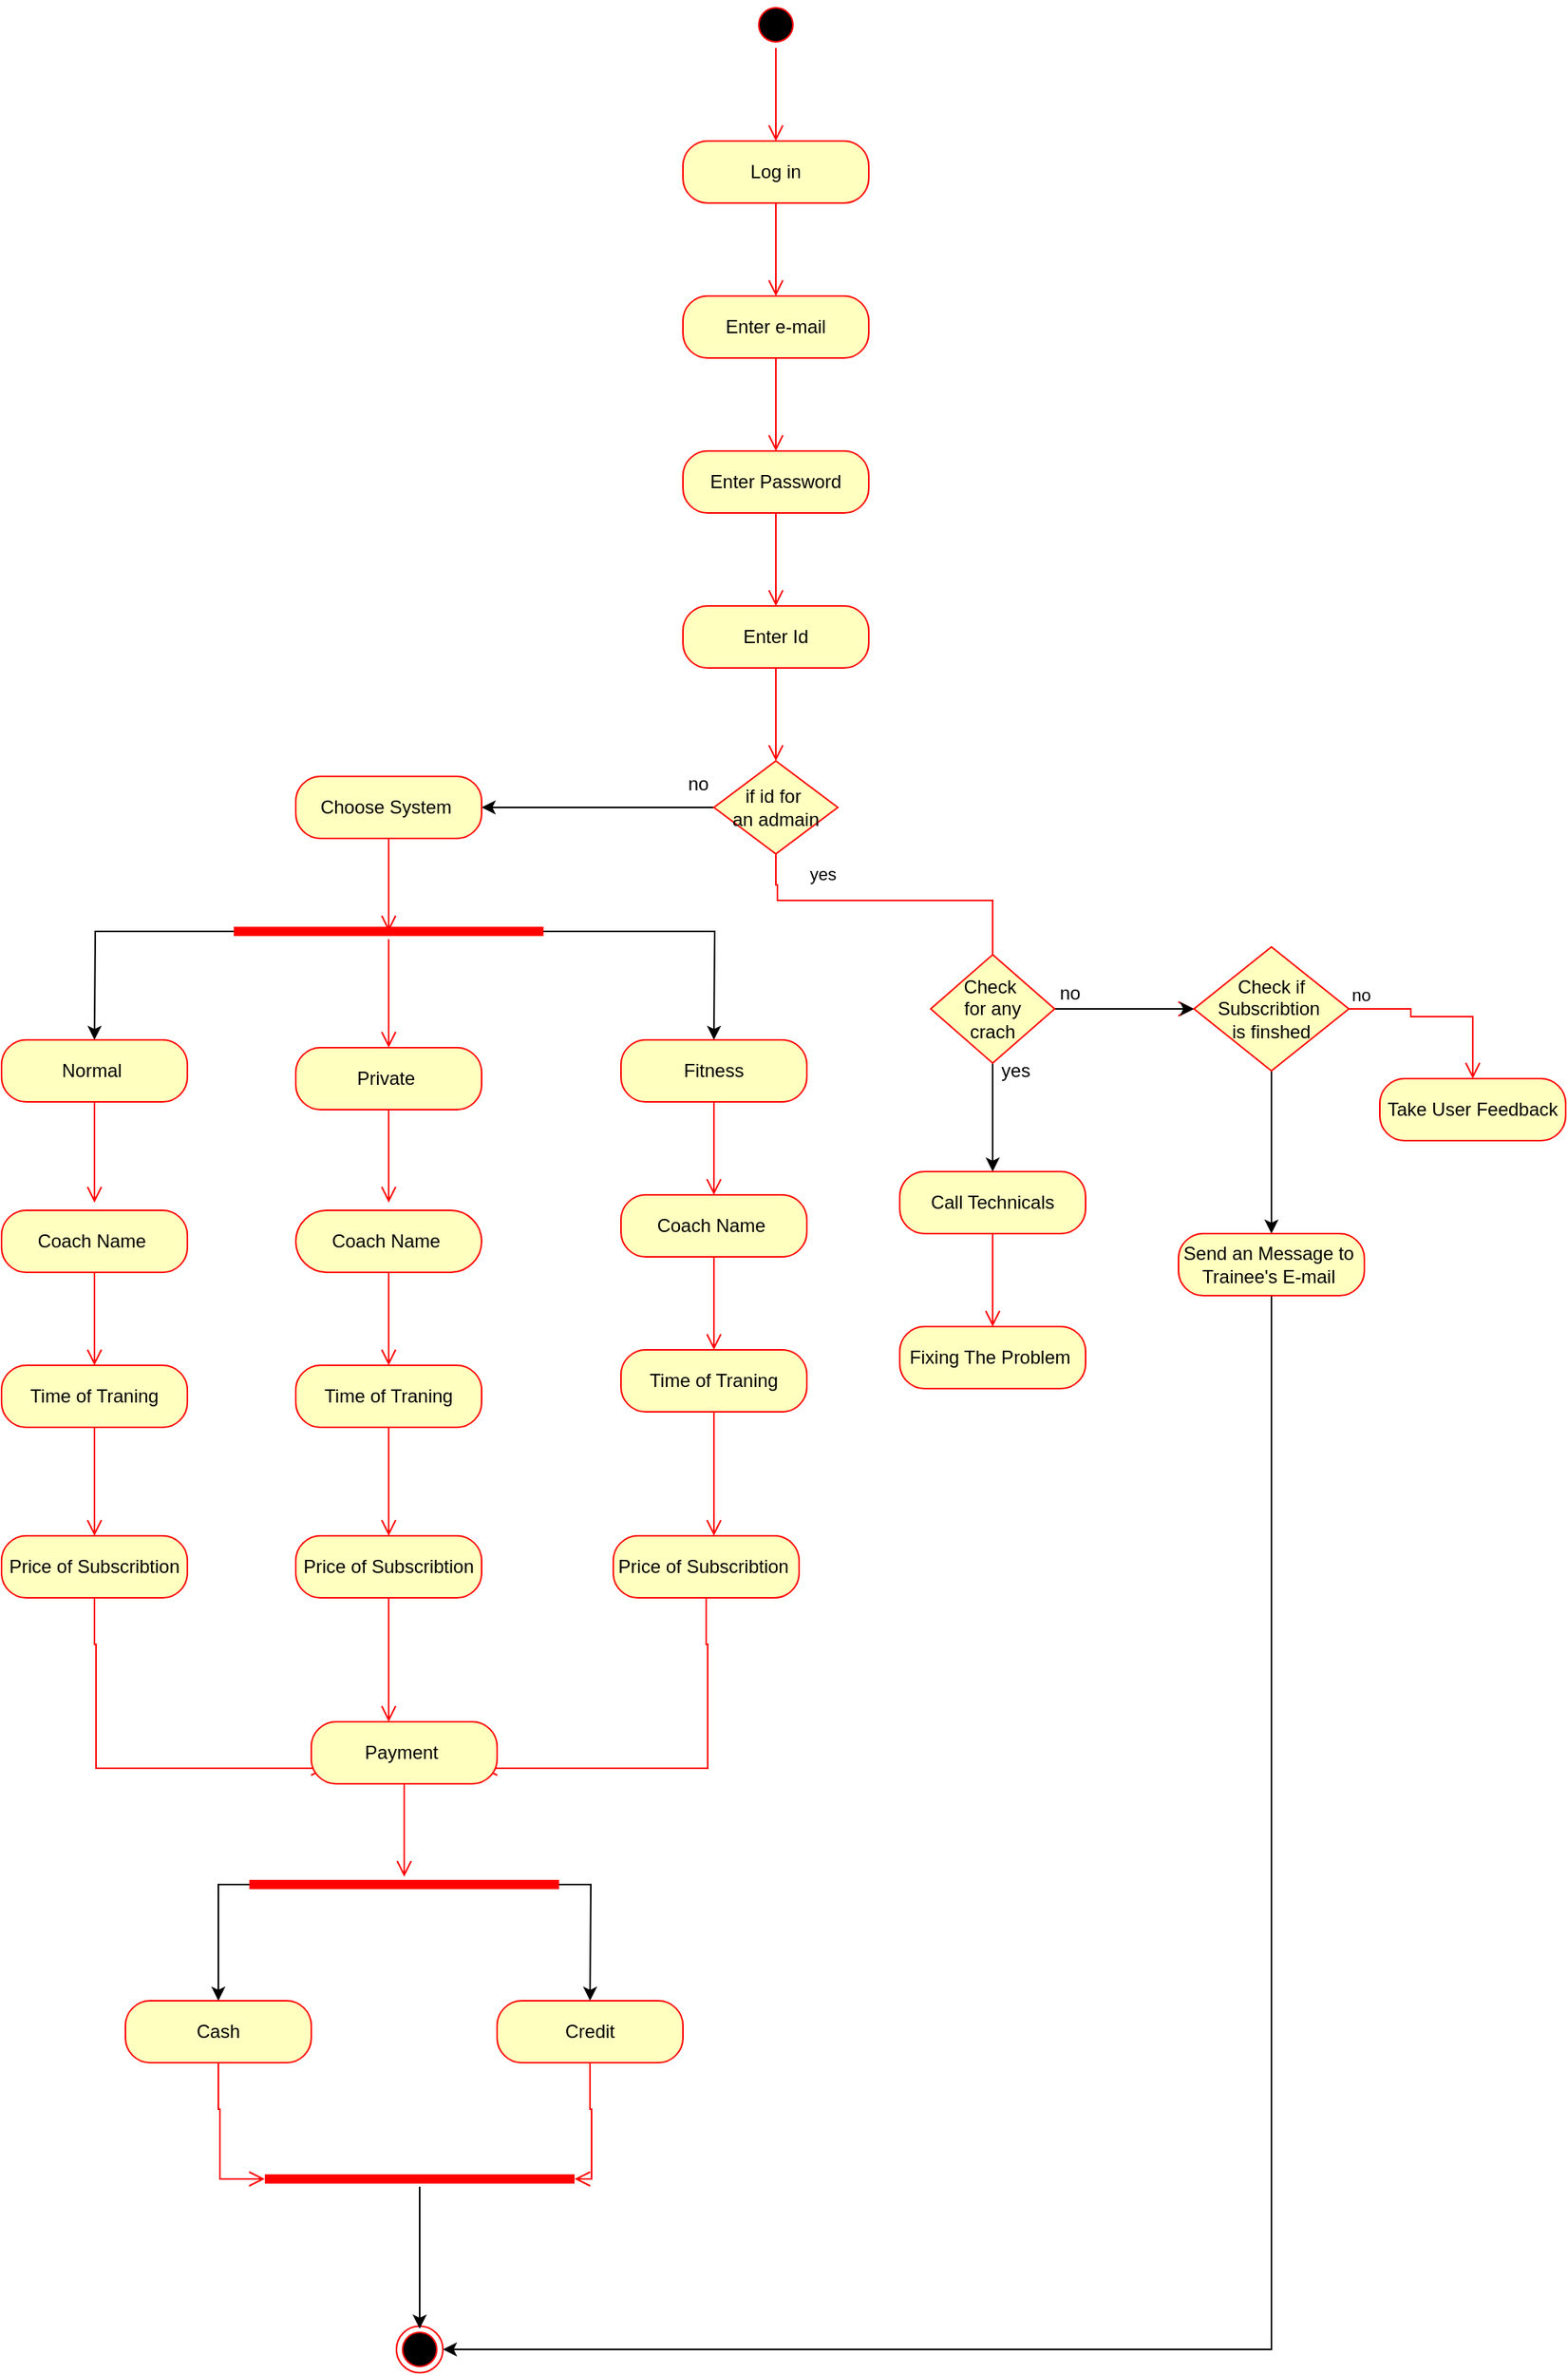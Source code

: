 <mxfile version="24.0.4" type="device">
  <diagram name="Page-1" id="DxHeQa0PzNd_tEk7DxCd">
    <mxGraphModel dx="1900" dy="621" grid="1" gridSize="10" guides="1" tooltips="1" connect="1" arrows="1" fold="1" page="1" pageScale="1" pageWidth="850" pageHeight="1100" math="0" shadow="0">
      <root>
        <mxCell id="0" />
        <mxCell id="1" parent="0" />
        <mxCell id="Qf0XcYmbhfl3CTzlUBcn-1" value="" style="ellipse;html=1;shape=startState;fillColor=#000000;strokeColor=#ff0000;" vertex="1" parent="1">
          <mxGeometry x="425" y="180" width="30" height="30" as="geometry" />
        </mxCell>
        <mxCell id="Qf0XcYmbhfl3CTzlUBcn-2" value="" style="edgeStyle=orthogonalEdgeStyle;html=1;verticalAlign=bottom;endArrow=open;endSize=8;strokeColor=#ff0000;rounded=0;" edge="1" source="Qf0XcYmbhfl3CTzlUBcn-1" parent="1">
          <mxGeometry relative="1" as="geometry">
            <mxPoint x="440" y="270" as="targetPoint" />
          </mxGeometry>
        </mxCell>
        <mxCell id="Qf0XcYmbhfl3CTzlUBcn-3" value="Log in" style="rounded=1;whiteSpace=wrap;html=1;arcSize=40;fontColor=#000000;fillColor=#ffffc0;strokeColor=#ff0000;" vertex="1" parent="1">
          <mxGeometry x="380" y="270" width="120" height="40" as="geometry" />
        </mxCell>
        <mxCell id="Qf0XcYmbhfl3CTzlUBcn-4" value="" style="edgeStyle=orthogonalEdgeStyle;html=1;verticalAlign=bottom;endArrow=open;endSize=8;strokeColor=#ff0000;rounded=0;" edge="1" source="Qf0XcYmbhfl3CTzlUBcn-3" parent="1">
          <mxGeometry relative="1" as="geometry">
            <mxPoint x="440" y="370" as="targetPoint" />
          </mxGeometry>
        </mxCell>
        <mxCell id="Qf0XcYmbhfl3CTzlUBcn-5" value="" style="ellipse;html=1;shape=endState;fillColor=#000000;strokeColor=#ff0000;" vertex="1" parent="1">
          <mxGeometry x="195" y="1680" width="30" height="30" as="geometry" />
        </mxCell>
        <mxCell id="Qf0XcYmbhfl3CTzlUBcn-6" value="Enter e-mail" style="rounded=1;whiteSpace=wrap;html=1;arcSize=40;fontColor=#000000;fillColor=#ffffc0;strokeColor=#ff0000;" vertex="1" parent="1">
          <mxGeometry x="380" y="370" width="120" height="40" as="geometry" />
        </mxCell>
        <mxCell id="Qf0XcYmbhfl3CTzlUBcn-7" value="" style="edgeStyle=orthogonalEdgeStyle;html=1;verticalAlign=bottom;endArrow=open;endSize=8;strokeColor=#ff0000;rounded=0;" edge="1" source="Qf0XcYmbhfl3CTzlUBcn-6" parent="1">
          <mxGeometry relative="1" as="geometry">
            <mxPoint x="440" y="470" as="targetPoint" />
          </mxGeometry>
        </mxCell>
        <mxCell id="Qf0XcYmbhfl3CTzlUBcn-8" value="Enter Password" style="rounded=1;whiteSpace=wrap;html=1;arcSize=40;fontColor=#000000;fillColor=#ffffc0;strokeColor=#ff0000;" vertex="1" parent="1">
          <mxGeometry x="380" y="470" width="120" height="40" as="geometry" />
        </mxCell>
        <mxCell id="Qf0XcYmbhfl3CTzlUBcn-9" value="" style="edgeStyle=orthogonalEdgeStyle;html=1;verticalAlign=bottom;endArrow=open;endSize=8;strokeColor=#ff0000;rounded=0;" edge="1" source="Qf0XcYmbhfl3CTzlUBcn-8" parent="1">
          <mxGeometry relative="1" as="geometry">
            <mxPoint x="440" y="570" as="targetPoint" />
          </mxGeometry>
        </mxCell>
        <mxCell id="Qf0XcYmbhfl3CTzlUBcn-10" value="Enter Id" style="rounded=1;whiteSpace=wrap;html=1;arcSize=40;fontColor=#000000;fillColor=#ffffc0;strokeColor=#ff0000;" vertex="1" parent="1">
          <mxGeometry x="380" y="570" width="120" height="40" as="geometry" />
        </mxCell>
        <mxCell id="Qf0XcYmbhfl3CTzlUBcn-11" value="" style="edgeStyle=orthogonalEdgeStyle;html=1;verticalAlign=bottom;endArrow=open;endSize=8;strokeColor=#ff0000;rounded=0;" edge="1" source="Qf0XcYmbhfl3CTzlUBcn-10" parent="1">
          <mxGeometry relative="1" as="geometry">
            <mxPoint x="440" y="670" as="targetPoint" />
          </mxGeometry>
        </mxCell>
        <mxCell id="Qf0XcYmbhfl3CTzlUBcn-27" style="edgeStyle=orthogonalEdgeStyle;rounded=0;orthogonalLoop=1;jettySize=auto;html=1;exitX=0;exitY=0.5;exitDx=0;exitDy=0;" edge="1" parent="1" source="Qf0XcYmbhfl3CTzlUBcn-19">
          <mxGeometry relative="1" as="geometry">
            <mxPoint x="250" y="700" as="targetPoint" />
          </mxGeometry>
        </mxCell>
        <mxCell id="Qf0XcYmbhfl3CTzlUBcn-19" value="if id for&amp;nbsp;&lt;div&gt;an admain&lt;/div&gt;" style="rhombus;whiteSpace=wrap;html=1;fontColor=#000000;fillColor=#ffffc0;strokeColor=#ff0000;" vertex="1" parent="1">
          <mxGeometry x="400" y="670" width="80" height="60" as="geometry" />
        </mxCell>
        <mxCell id="Qf0XcYmbhfl3CTzlUBcn-21" value="yes" style="edgeStyle=orthogonalEdgeStyle;html=1;align=left;verticalAlign=top;endArrow=open;endSize=8;strokeColor=#ff0000;rounded=0;exitX=0.5;exitY=1;exitDx=0;exitDy=0;" edge="1" source="Qf0XcYmbhfl3CTzlUBcn-19" parent="1" target="Qf0XcYmbhfl3CTzlUBcn-36">
          <mxGeometry x="-1" y="20" relative="1" as="geometry">
            <mxPoint x="760" y="760" as="targetPoint" />
            <Array as="points">
              <mxPoint x="440" y="750" />
              <mxPoint x="441" y="750" />
              <mxPoint x="441" y="760" />
              <mxPoint x="580" y="760" />
              <mxPoint x="580" y="830" />
            </Array>
            <mxPoint as="offset" />
          </mxGeometry>
        </mxCell>
        <mxCell id="Qf0XcYmbhfl3CTzlUBcn-26" style="edgeStyle=orthogonalEdgeStyle;rounded=0;orthogonalLoop=1;jettySize=auto;html=1;" edge="1" parent="1" source="Qf0XcYmbhfl3CTzlUBcn-23">
          <mxGeometry relative="1" as="geometry">
            <mxPoint x="580" y="935" as="targetPoint" />
          </mxGeometry>
        </mxCell>
        <mxCell id="Qf0XcYmbhfl3CTzlUBcn-29" style="edgeStyle=orthogonalEdgeStyle;rounded=0;orthogonalLoop=1;jettySize=auto;html=1;exitX=1;exitY=0.5;exitDx=0;exitDy=0;" edge="1" parent="1" source="Qf0XcYmbhfl3CTzlUBcn-23">
          <mxGeometry relative="1" as="geometry">
            <mxPoint x="710" y="830" as="targetPoint" />
          </mxGeometry>
        </mxCell>
        <mxCell id="Qf0XcYmbhfl3CTzlUBcn-23" value="Check&amp;nbsp;&lt;div&gt;for any&lt;/div&gt;&lt;div&gt;crach&lt;/div&gt;" style="rhombus;whiteSpace=wrap;html=1;fontColor=#000000;fillColor=#ffffc0;strokeColor=#ff0000;" vertex="1" parent="1">
          <mxGeometry x="540" y="795" width="80" height="70" as="geometry" />
        </mxCell>
        <mxCell id="Qf0XcYmbhfl3CTzlUBcn-28" value="yes" style="text;html=1;align=center;verticalAlign=middle;whiteSpace=wrap;rounded=0;" vertex="1" parent="1">
          <mxGeometry x="565" y="855" width="60" height="30" as="geometry" />
        </mxCell>
        <mxCell id="Qf0XcYmbhfl3CTzlUBcn-30" value="no" style="text;html=1;align=center;verticalAlign=middle;whiteSpace=wrap;rounded=0;" vertex="1" parent="1">
          <mxGeometry x="600" y="805" width="60" height="30" as="geometry" />
        </mxCell>
        <mxCell id="Qf0XcYmbhfl3CTzlUBcn-31" value="no" style="text;html=1;align=center;verticalAlign=middle;whiteSpace=wrap;rounded=0;" vertex="1" parent="1">
          <mxGeometry x="360" y="670" width="60" height="30" as="geometry" />
        </mxCell>
        <mxCell id="Qf0XcYmbhfl3CTzlUBcn-32" value="Call Technicals" style="rounded=1;whiteSpace=wrap;html=1;arcSize=40;fontColor=#000000;fillColor=#ffffc0;strokeColor=#ff0000;" vertex="1" parent="1">
          <mxGeometry x="520" y="935" width="120" height="40" as="geometry" />
        </mxCell>
        <mxCell id="Qf0XcYmbhfl3CTzlUBcn-33" value="" style="edgeStyle=orthogonalEdgeStyle;html=1;verticalAlign=bottom;endArrow=open;endSize=8;strokeColor=#ff0000;rounded=0;" edge="1" source="Qf0XcYmbhfl3CTzlUBcn-32" parent="1">
          <mxGeometry relative="1" as="geometry">
            <mxPoint x="580" y="1035" as="targetPoint" />
          </mxGeometry>
        </mxCell>
        <mxCell id="Qf0XcYmbhfl3CTzlUBcn-34" value="Fixing The Problem&amp;nbsp;" style="rounded=1;whiteSpace=wrap;html=1;arcSize=40;fontColor=#000000;fillColor=#ffffc0;strokeColor=#ff0000;" vertex="1" parent="1">
          <mxGeometry x="520" y="1035" width="120" height="40" as="geometry" />
        </mxCell>
        <mxCell id="Qf0XcYmbhfl3CTzlUBcn-47" style="edgeStyle=orthogonalEdgeStyle;rounded=0;orthogonalLoop=1;jettySize=auto;html=1;entryX=0.5;entryY=0;entryDx=0;entryDy=0;" edge="1" parent="1" source="Qf0XcYmbhfl3CTzlUBcn-36" target="Qf0XcYmbhfl3CTzlUBcn-43">
          <mxGeometry relative="1" as="geometry" />
        </mxCell>
        <mxCell id="Qf0XcYmbhfl3CTzlUBcn-36" value="Check if Subscribtion&amp;nbsp;&lt;div&gt;is finshed&lt;/div&gt;" style="rhombus;whiteSpace=wrap;html=1;fontColor=#000000;fillColor=#ffffc0;strokeColor=#ff0000;" vertex="1" parent="1">
          <mxGeometry x="710" y="790" width="100" height="80" as="geometry" />
        </mxCell>
        <mxCell id="Qf0XcYmbhfl3CTzlUBcn-37" value="no" style="edgeStyle=orthogonalEdgeStyle;html=1;align=left;verticalAlign=bottom;endArrow=open;endSize=8;strokeColor=#ff0000;rounded=0;" edge="1" source="Qf0XcYmbhfl3CTzlUBcn-36" parent="1">
          <mxGeometry x="-1" relative="1" as="geometry">
            <mxPoint x="890" y="875" as="targetPoint" />
            <Array as="points">
              <mxPoint x="850" y="830" />
              <mxPoint x="850" y="835" />
              <mxPoint x="890" y="835" />
            </Array>
          </mxGeometry>
        </mxCell>
        <mxCell id="Qf0XcYmbhfl3CTzlUBcn-39" value="Take User Feedback" style="rounded=1;whiteSpace=wrap;html=1;arcSize=40;fontColor=#000000;fillColor=#ffffc0;strokeColor=#ff0000;" vertex="1" parent="1">
          <mxGeometry x="830" y="875" width="120" height="40" as="geometry" />
        </mxCell>
        <mxCell id="Qf0XcYmbhfl3CTzlUBcn-107" style="edgeStyle=orthogonalEdgeStyle;rounded=0;orthogonalLoop=1;jettySize=auto;html=1;entryX=1;entryY=0.5;entryDx=0;entryDy=0;" edge="1" parent="1" source="Qf0XcYmbhfl3CTzlUBcn-43" target="Qf0XcYmbhfl3CTzlUBcn-5">
          <mxGeometry relative="1" as="geometry">
            <Array as="points">
              <mxPoint x="760" y="1695" />
            </Array>
          </mxGeometry>
        </mxCell>
        <mxCell id="Qf0XcYmbhfl3CTzlUBcn-43" value="Send an Message to&amp;nbsp;&lt;div&gt;Trainee&#39;s E-mail&amp;nbsp;&lt;/div&gt;" style="rounded=1;whiteSpace=wrap;html=1;arcSize=40;fontColor=#000000;fillColor=#ffffc0;strokeColor=#ff0000;" vertex="1" parent="1">
          <mxGeometry x="700" y="975" width="120" height="40" as="geometry" />
        </mxCell>
        <mxCell id="Qf0XcYmbhfl3CTzlUBcn-48" value="Choose System&amp;nbsp;" style="rounded=1;whiteSpace=wrap;html=1;arcSize=40;fontColor=#000000;fillColor=#ffffc0;strokeColor=#ff0000;" vertex="1" parent="1">
          <mxGeometry x="130" y="680" width="120" height="40" as="geometry" />
        </mxCell>
        <mxCell id="Qf0XcYmbhfl3CTzlUBcn-49" value="" style="edgeStyle=orthogonalEdgeStyle;html=1;verticalAlign=bottom;endArrow=open;endSize=8;strokeColor=#ff0000;rounded=0;" edge="1" source="Qf0XcYmbhfl3CTzlUBcn-48" parent="1">
          <mxGeometry relative="1" as="geometry">
            <mxPoint x="190" y="780" as="targetPoint" />
          </mxGeometry>
        </mxCell>
        <mxCell id="Qf0XcYmbhfl3CTzlUBcn-52" style="edgeStyle=orthogonalEdgeStyle;rounded=0;orthogonalLoop=1;jettySize=auto;html=1;exitX=1;exitY=0.5;exitDx=0;exitDy=0;exitPerimeter=0;" edge="1" parent="1" source="Qf0XcYmbhfl3CTzlUBcn-50">
          <mxGeometry relative="1" as="geometry">
            <mxPoint x="400" y="850" as="targetPoint" />
          </mxGeometry>
        </mxCell>
        <mxCell id="Qf0XcYmbhfl3CTzlUBcn-53" style="edgeStyle=orthogonalEdgeStyle;rounded=0;orthogonalLoop=1;jettySize=auto;html=1;" edge="1" parent="1" source="Qf0XcYmbhfl3CTzlUBcn-50">
          <mxGeometry relative="1" as="geometry">
            <mxPoint y="850" as="targetPoint" />
          </mxGeometry>
        </mxCell>
        <mxCell id="Qf0XcYmbhfl3CTzlUBcn-50" value="" style="shape=line;html=1;strokeWidth=6;strokeColor=#ff0000;" vertex="1" parent="1">
          <mxGeometry x="90" y="775" width="200" height="10" as="geometry" />
        </mxCell>
        <mxCell id="Qf0XcYmbhfl3CTzlUBcn-51" value="" style="edgeStyle=orthogonalEdgeStyle;html=1;verticalAlign=bottom;endArrow=open;endSize=8;strokeColor=#ff0000;rounded=0;" edge="1" source="Qf0XcYmbhfl3CTzlUBcn-50" parent="1">
          <mxGeometry relative="1" as="geometry">
            <mxPoint x="190" y="855" as="targetPoint" />
          </mxGeometry>
        </mxCell>
        <mxCell id="Qf0XcYmbhfl3CTzlUBcn-54" value="Normal&amp;nbsp;" style="rounded=1;whiteSpace=wrap;html=1;arcSize=40;fontColor=#000000;fillColor=#ffffc0;strokeColor=#ff0000;" vertex="1" parent="1">
          <mxGeometry x="-60" y="850" width="120" height="40" as="geometry" />
        </mxCell>
        <mxCell id="Qf0XcYmbhfl3CTzlUBcn-55" value="" style="edgeStyle=orthogonalEdgeStyle;html=1;verticalAlign=bottom;endArrow=open;endSize=8;strokeColor=#ff0000;rounded=0;" edge="1" source="Qf0XcYmbhfl3CTzlUBcn-54" parent="1">
          <mxGeometry relative="1" as="geometry">
            <mxPoint y="955" as="targetPoint" />
          </mxGeometry>
        </mxCell>
        <mxCell id="Qf0XcYmbhfl3CTzlUBcn-56" value="Private&amp;nbsp;" style="rounded=1;whiteSpace=wrap;html=1;arcSize=40;fontColor=#000000;fillColor=#ffffc0;strokeColor=#ff0000;" vertex="1" parent="1">
          <mxGeometry x="130" y="855" width="120" height="40" as="geometry" />
        </mxCell>
        <mxCell id="Qf0XcYmbhfl3CTzlUBcn-57" value="" style="edgeStyle=orthogonalEdgeStyle;html=1;verticalAlign=bottom;endArrow=open;endSize=8;strokeColor=#ff0000;rounded=0;" edge="1" source="Qf0XcYmbhfl3CTzlUBcn-56" parent="1">
          <mxGeometry relative="1" as="geometry">
            <mxPoint x="190" y="955" as="targetPoint" />
          </mxGeometry>
        </mxCell>
        <mxCell id="Qf0XcYmbhfl3CTzlUBcn-58" value="Fitness" style="rounded=1;whiteSpace=wrap;html=1;arcSize=40;fontColor=#000000;fillColor=#ffffc0;strokeColor=#ff0000;" vertex="1" parent="1">
          <mxGeometry x="340" y="850" width="120" height="40" as="geometry" />
        </mxCell>
        <mxCell id="Qf0XcYmbhfl3CTzlUBcn-59" value="" style="edgeStyle=orthogonalEdgeStyle;html=1;verticalAlign=bottom;endArrow=open;endSize=8;strokeColor=#ff0000;rounded=0;" edge="1" source="Qf0XcYmbhfl3CTzlUBcn-58" parent="1">
          <mxGeometry relative="1" as="geometry">
            <mxPoint x="400" y="950" as="targetPoint" />
          </mxGeometry>
        </mxCell>
        <mxCell id="Qf0XcYmbhfl3CTzlUBcn-60" value="Coach Name&amp;nbsp;" style="rounded=1;whiteSpace=wrap;html=1;arcSize=40;fontColor=#000000;fillColor=#ffffc0;strokeColor=#ff0000;" vertex="1" parent="1">
          <mxGeometry x="-60" y="960" width="120" height="40" as="geometry" />
        </mxCell>
        <mxCell id="Qf0XcYmbhfl3CTzlUBcn-61" value="" style="edgeStyle=orthogonalEdgeStyle;html=1;verticalAlign=bottom;endArrow=open;endSize=8;strokeColor=#ff0000;rounded=0;" edge="1" source="Qf0XcYmbhfl3CTzlUBcn-60" parent="1">
          <mxGeometry relative="1" as="geometry">
            <mxPoint y="1060" as="targetPoint" />
          </mxGeometry>
        </mxCell>
        <mxCell id="Qf0XcYmbhfl3CTzlUBcn-62" value="Coach Name&amp;nbsp;" style="rounded=1;whiteSpace=wrap;html=1;arcSize=50;fontColor=#000000;fillColor=#ffffc0;strokeColor=#ff0000;" vertex="1" parent="1">
          <mxGeometry x="130" y="960" width="120" height="40" as="geometry" />
        </mxCell>
        <mxCell id="Qf0XcYmbhfl3CTzlUBcn-63" value="" style="edgeStyle=orthogonalEdgeStyle;html=1;verticalAlign=bottom;endArrow=open;endSize=8;strokeColor=#ff0000;rounded=0;" edge="1" source="Qf0XcYmbhfl3CTzlUBcn-62" parent="1">
          <mxGeometry relative="1" as="geometry">
            <mxPoint x="190" y="1060" as="targetPoint" />
          </mxGeometry>
        </mxCell>
        <mxCell id="Qf0XcYmbhfl3CTzlUBcn-64" value="Coach Name&amp;nbsp;" style="rounded=1;whiteSpace=wrap;html=1;arcSize=40;fontColor=#000000;fillColor=#ffffc0;strokeColor=#ff0000;" vertex="1" parent="1">
          <mxGeometry x="340" y="950" width="120" height="40" as="geometry" />
        </mxCell>
        <mxCell id="Qf0XcYmbhfl3CTzlUBcn-65" value="" style="edgeStyle=orthogonalEdgeStyle;html=1;verticalAlign=bottom;endArrow=open;endSize=8;strokeColor=#ff0000;rounded=0;" edge="1" source="Qf0XcYmbhfl3CTzlUBcn-64" parent="1">
          <mxGeometry relative="1" as="geometry">
            <mxPoint x="400" y="1050" as="targetPoint" />
          </mxGeometry>
        </mxCell>
        <mxCell id="Qf0XcYmbhfl3CTzlUBcn-66" value="Time of Traning" style="rounded=1;whiteSpace=wrap;html=1;arcSize=40;fontColor=#000000;fillColor=#ffffc0;strokeColor=#ff0000;" vertex="1" parent="1">
          <mxGeometry x="-60" y="1060" width="120" height="40" as="geometry" />
        </mxCell>
        <mxCell id="Qf0XcYmbhfl3CTzlUBcn-67" value="" style="edgeStyle=orthogonalEdgeStyle;html=1;verticalAlign=bottom;endArrow=open;endSize=8;strokeColor=#ff0000;rounded=0;" edge="1" source="Qf0XcYmbhfl3CTzlUBcn-66" parent="1">
          <mxGeometry relative="1" as="geometry">
            <mxPoint y="1170" as="targetPoint" />
          </mxGeometry>
        </mxCell>
        <mxCell id="Qf0XcYmbhfl3CTzlUBcn-68" value="Time of Traning" style="rounded=1;whiteSpace=wrap;html=1;arcSize=40;fontColor=#000000;fillColor=#ffffc0;strokeColor=#ff0000;" vertex="1" parent="1">
          <mxGeometry x="130" y="1060" width="120" height="40" as="geometry" />
        </mxCell>
        <mxCell id="Qf0XcYmbhfl3CTzlUBcn-69" value="" style="edgeStyle=orthogonalEdgeStyle;html=1;verticalAlign=bottom;endArrow=open;endSize=8;strokeColor=#ff0000;rounded=0;" edge="1" source="Qf0XcYmbhfl3CTzlUBcn-68" parent="1">
          <mxGeometry relative="1" as="geometry">
            <mxPoint x="190" y="1170" as="targetPoint" />
          </mxGeometry>
        </mxCell>
        <mxCell id="Qf0XcYmbhfl3CTzlUBcn-70" value="Time of Traning" style="rounded=1;whiteSpace=wrap;html=1;arcSize=40;fontColor=#000000;fillColor=#ffffc0;strokeColor=#ff0000;" vertex="1" parent="1">
          <mxGeometry x="340" y="1050" width="120" height="40" as="geometry" />
        </mxCell>
        <mxCell id="Qf0XcYmbhfl3CTzlUBcn-71" value="" style="edgeStyle=orthogonalEdgeStyle;html=1;verticalAlign=bottom;endArrow=open;endSize=8;strokeColor=#ff0000;rounded=0;" edge="1" source="Qf0XcYmbhfl3CTzlUBcn-70" parent="1">
          <mxGeometry relative="1" as="geometry">
            <mxPoint x="400" y="1170" as="targetPoint" />
          </mxGeometry>
        </mxCell>
        <mxCell id="Qf0XcYmbhfl3CTzlUBcn-75" value="Price of Subscribtion" style="rounded=1;whiteSpace=wrap;html=1;arcSize=40;fontColor=#000000;fillColor=#ffffc0;strokeColor=#ff0000;" vertex="1" parent="1">
          <mxGeometry x="-60" y="1170" width="120" height="40" as="geometry" />
        </mxCell>
        <mxCell id="Qf0XcYmbhfl3CTzlUBcn-76" value="" style="edgeStyle=orthogonalEdgeStyle;html=1;verticalAlign=bottom;endArrow=open;endSize=8;strokeColor=#ff0000;rounded=0;" edge="1" source="Qf0XcYmbhfl3CTzlUBcn-75" parent="1">
          <mxGeometry relative="1" as="geometry">
            <mxPoint x="150" y="1320" as="targetPoint" />
            <Array as="points">
              <mxPoint y="1240" />
              <mxPoint x="1" y="1240" />
            </Array>
          </mxGeometry>
        </mxCell>
        <mxCell id="Qf0XcYmbhfl3CTzlUBcn-77" value="Price of Subscribtion" style="rounded=1;whiteSpace=wrap;html=1;arcSize=40;fontColor=#000000;fillColor=#ffffc0;strokeColor=#ff0000;" vertex="1" parent="1">
          <mxGeometry x="130" y="1170" width="120" height="40" as="geometry" />
        </mxCell>
        <mxCell id="Qf0XcYmbhfl3CTzlUBcn-78" value="" style="edgeStyle=orthogonalEdgeStyle;html=1;verticalAlign=bottom;endArrow=open;endSize=8;strokeColor=#ff0000;rounded=0;" edge="1" source="Qf0XcYmbhfl3CTzlUBcn-77" parent="1">
          <mxGeometry relative="1" as="geometry">
            <mxPoint x="190" y="1290" as="targetPoint" />
          </mxGeometry>
        </mxCell>
        <mxCell id="Qf0XcYmbhfl3CTzlUBcn-79" value="Price of Subscribtion&amp;nbsp;" style="rounded=1;whiteSpace=wrap;html=1;arcSize=40;fontColor=#000000;fillColor=#ffffc0;strokeColor=#ff0000;" vertex="1" parent="1">
          <mxGeometry x="335" y="1170" width="120" height="40" as="geometry" />
        </mxCell>
        <mxCell id="Qf0XcYmbhfl3CTzlUBcn-80" value="" style="edgeStyle=orthogonalEdgeStyle;html=1;verticalAlign=bottom;endArrow=open;endSize=8;strokeColor=#ff0000;rounded=0;" edge="1" source="Qf0XcYmbhfl3CTzlUBcn-79" parent="1">
          <mxGeometry relative="1" as="geometry">
            <mxPoint x="250" y="1320" as="targetPoint" />
            <Array as="points">
              <mxPoint x="395" y="1240" />
              <mxPoint x="396" y="1240" />
              <mxPoint x="396" y="1320" />
            </Array>
          </mxGeometry>
        </mxCell>
        <mxCell id="Qf0XcYmbhfl3CTzlUBcn-81" value="Payment&amp;nbsp;" style="rounded=1;whiteSpace=wrap;html=1;arcSize=40;fontColor=#000000;fillColor=#ffffc0;strokeColor=#ff0000;" vertex="1" parent="1">
          <mxGeometry x="140" y="1290" width="120" height="40" as="geometry" />
        </mxCell>
        <mxCell id="Qf0XcYmbhfl3CTzlUBcn-82" value="" style="edgeStyle=orthogonalEdgeStyle;html=1;verticalAlign=bottom;endArrow=open;endSize=8;strokeColor=#ff0000;rounded=0;" edge="1" source="Qf0XcYmbhfl3CTzlUBcn-81" parent="1">
          <mxGeometry relative="1" as="geometry">
            <mxPoint x="200" y="1390" as="targetPoint" />
          </mxGeometry>
        </mxCell>
        <mxCell id="Qf0XcYmbhfl3CTzlUBcn-86" style="edgeStyle=orthogonalEdgeStyle;rounded=0;orthogonalLoop=1;jettySize=auto;html=1;exitX=1;exitY=0.5;exitDx=0;exitDy=0;exitPerimeter=0;" edge="1" parent="1" source="Qf0XcYmbhfl3CTzlUBcn-84">
          <mxGeometry relative="1" as="geometry">
            <mxPoint x="320" y="1470" as="targetPoint" />
          </mxGeometry>
        </mxCell>
        <mxCell id="Qf0XcYmbhfl3CTzlUBcn-87" style="edgeStyle=orthogonalEdgeStyle;rounded=0;orthogonalLoop=1;jettySize=auto;html=1;" edge="1" parent="1" source="Qf0XcYmbhfl3CTzlUBcn-84">
          <mxGeometry relative="1" as="geometry">
            <mxPoint x="80" y="1470" as="targetPoint" />
          </mxGeometry>
        </mxCell>
        <mxCell id="Qf0XcYmbhfl3CTzlUBcn-84" value="" style="shape=line;html=1;strokeWidth=6;strokeColor=#ff0000;" vertex="1" parent="1">
          <mxGeometry x="100" y="1390" width="200" height="10" as="geometry" />
        </mxCell>
        <mxCell id="Qf0XcYmbhfl3CTzlUBcn-92" value="Cash" style="rounded=1;whiteSpace=wrap;html=1;arcSize=40;fontColor=#000000;fillColor=#ffffc0;strokeColor=#ff0000;" vertex="1" parent="1">
          <mxGeometry x="20" y="1470" width="120" height="40" as="geometry" />
        </mxCell>
        <mxCell id="Qf0XcYmbhfl3CTzlUBcn-93" value="" style="edgeStyle=orthogonalEdgeStyle;html=1;verticalAlign=bottom;endArrow=open;endSize=8;strokeColor=#ff0000;rounded=0;entryX=0;entryY=0.5;entryDx=0;entryDy=0;entryPerimeter=0;" edge="1" source="Qf0XcYmbhfl3CTzlUBcn-92" parent="1" target="Qf0XcYmbhfl3CTzlUBcn-96">
          <mxGeometry relative="1" as="geometry">
            <mxPoint x="80" y="1570" as="targetPoint" />
            <Array as="points">
              <mxPoint x="80" y="1540" />
              <mxPoint x="81" y="1540" />
              <mxPoint x="81" y="1585" />
            </Array>
          </mxGeometry>
        </mxCell>
        <mxCell id="Qf0XcYmbhfl3CTzlUBcn-94" value="Credit" style="rounded=1;whiteSpace=wrap;html=1;arcSize=40;fontColor=#000000;fillColor=#ffffc0;strokeColor=#ff0000;" vertex="1" parent="1">
          <mxGeometry x="260" y="1470" width="120" height="40" as="geometry" />
        </mxCell>
        <mxCell id="Qf0XcYmbhfl3CTzlUBcn-95" value="" style="edgeStyle=orthogonalEdgeStyle;html=1;verticalAlign=bottom;endArrow=open;endSize=8;strokeColor=#ff0000;rounded=0;" edge="1" source="Qf0XcYmbhfl3CTzlUBcn-94" parent="1" target="Qf0XcYmbhfl3CTzlUBcn-96">
          <mxGeometry relative="1" as="geometry">
            <mxPoint x="320" y="1570" as="targetPoint" />
            <Array as="points">
              <mxPoint x="320" y="1540" />
              <mxPoint x="321" y="1540" />
              <mxPoint x="321" y="1585" />
            </Array>
          </mxGeometry>
        </mxCell>
        <mxCell id="Qf0XcYmbhfl3CTzlUBcn-104" style="edgeStyle=orthogonalEdgeStyle;rounded=0;orthogonalLoop=1;jettySize=auto;html=1;" edge="1" parent="1" source="Qf0XcYmbhfl3CTzlUBcn-96">
          <mxGeometry relative="1" as="geometry">
            <mxPoint x="210" y="1681.6" as="targetPoint" />
          </mxGeometry>
        </mxCell>
        <mxCell id="Qf0XcYmbhfl3CTzlUBcn-96" value="" style="shape=line;html=1;strokeWidth=6;strokeColor=#ff0000;" vertex="1" parent="1">
          <mxGeometry x="110" y="1580" width="200" height="10" as="geometry" />
        </mxCell>
      </root>
    </mxGraphModel>
  </diagram>
</mxfile>
